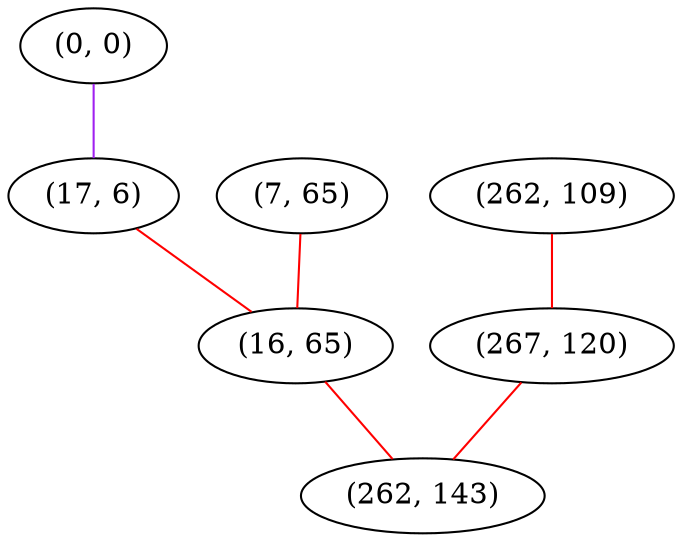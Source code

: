 graph "" {
"(0, 0)";
"(17, 6)";
"(7, 65)";
"(16, 65)";
"(262, 109)";
"(267, 120)";
"(262, 143)";
"(0, 0)" -- "(17, 6)"  [color=purple, key=0, weight=4];
"(17, 6)" -- "(16, 65)"  [color=red, key=0, weight=1];
"(7, 65)" -- "(16, 65)"  [color=red, key=0, weight=1];
"(16, 65)" -- "(262, 143)"  [color=red, key=0, weight=1];
"(262, 109)" -- "(267, 120)"  [color=red, key=0, weight=1];
"(267, 120)" -- "(262, 143)"  [color=red, key=0, weight=1];
}
